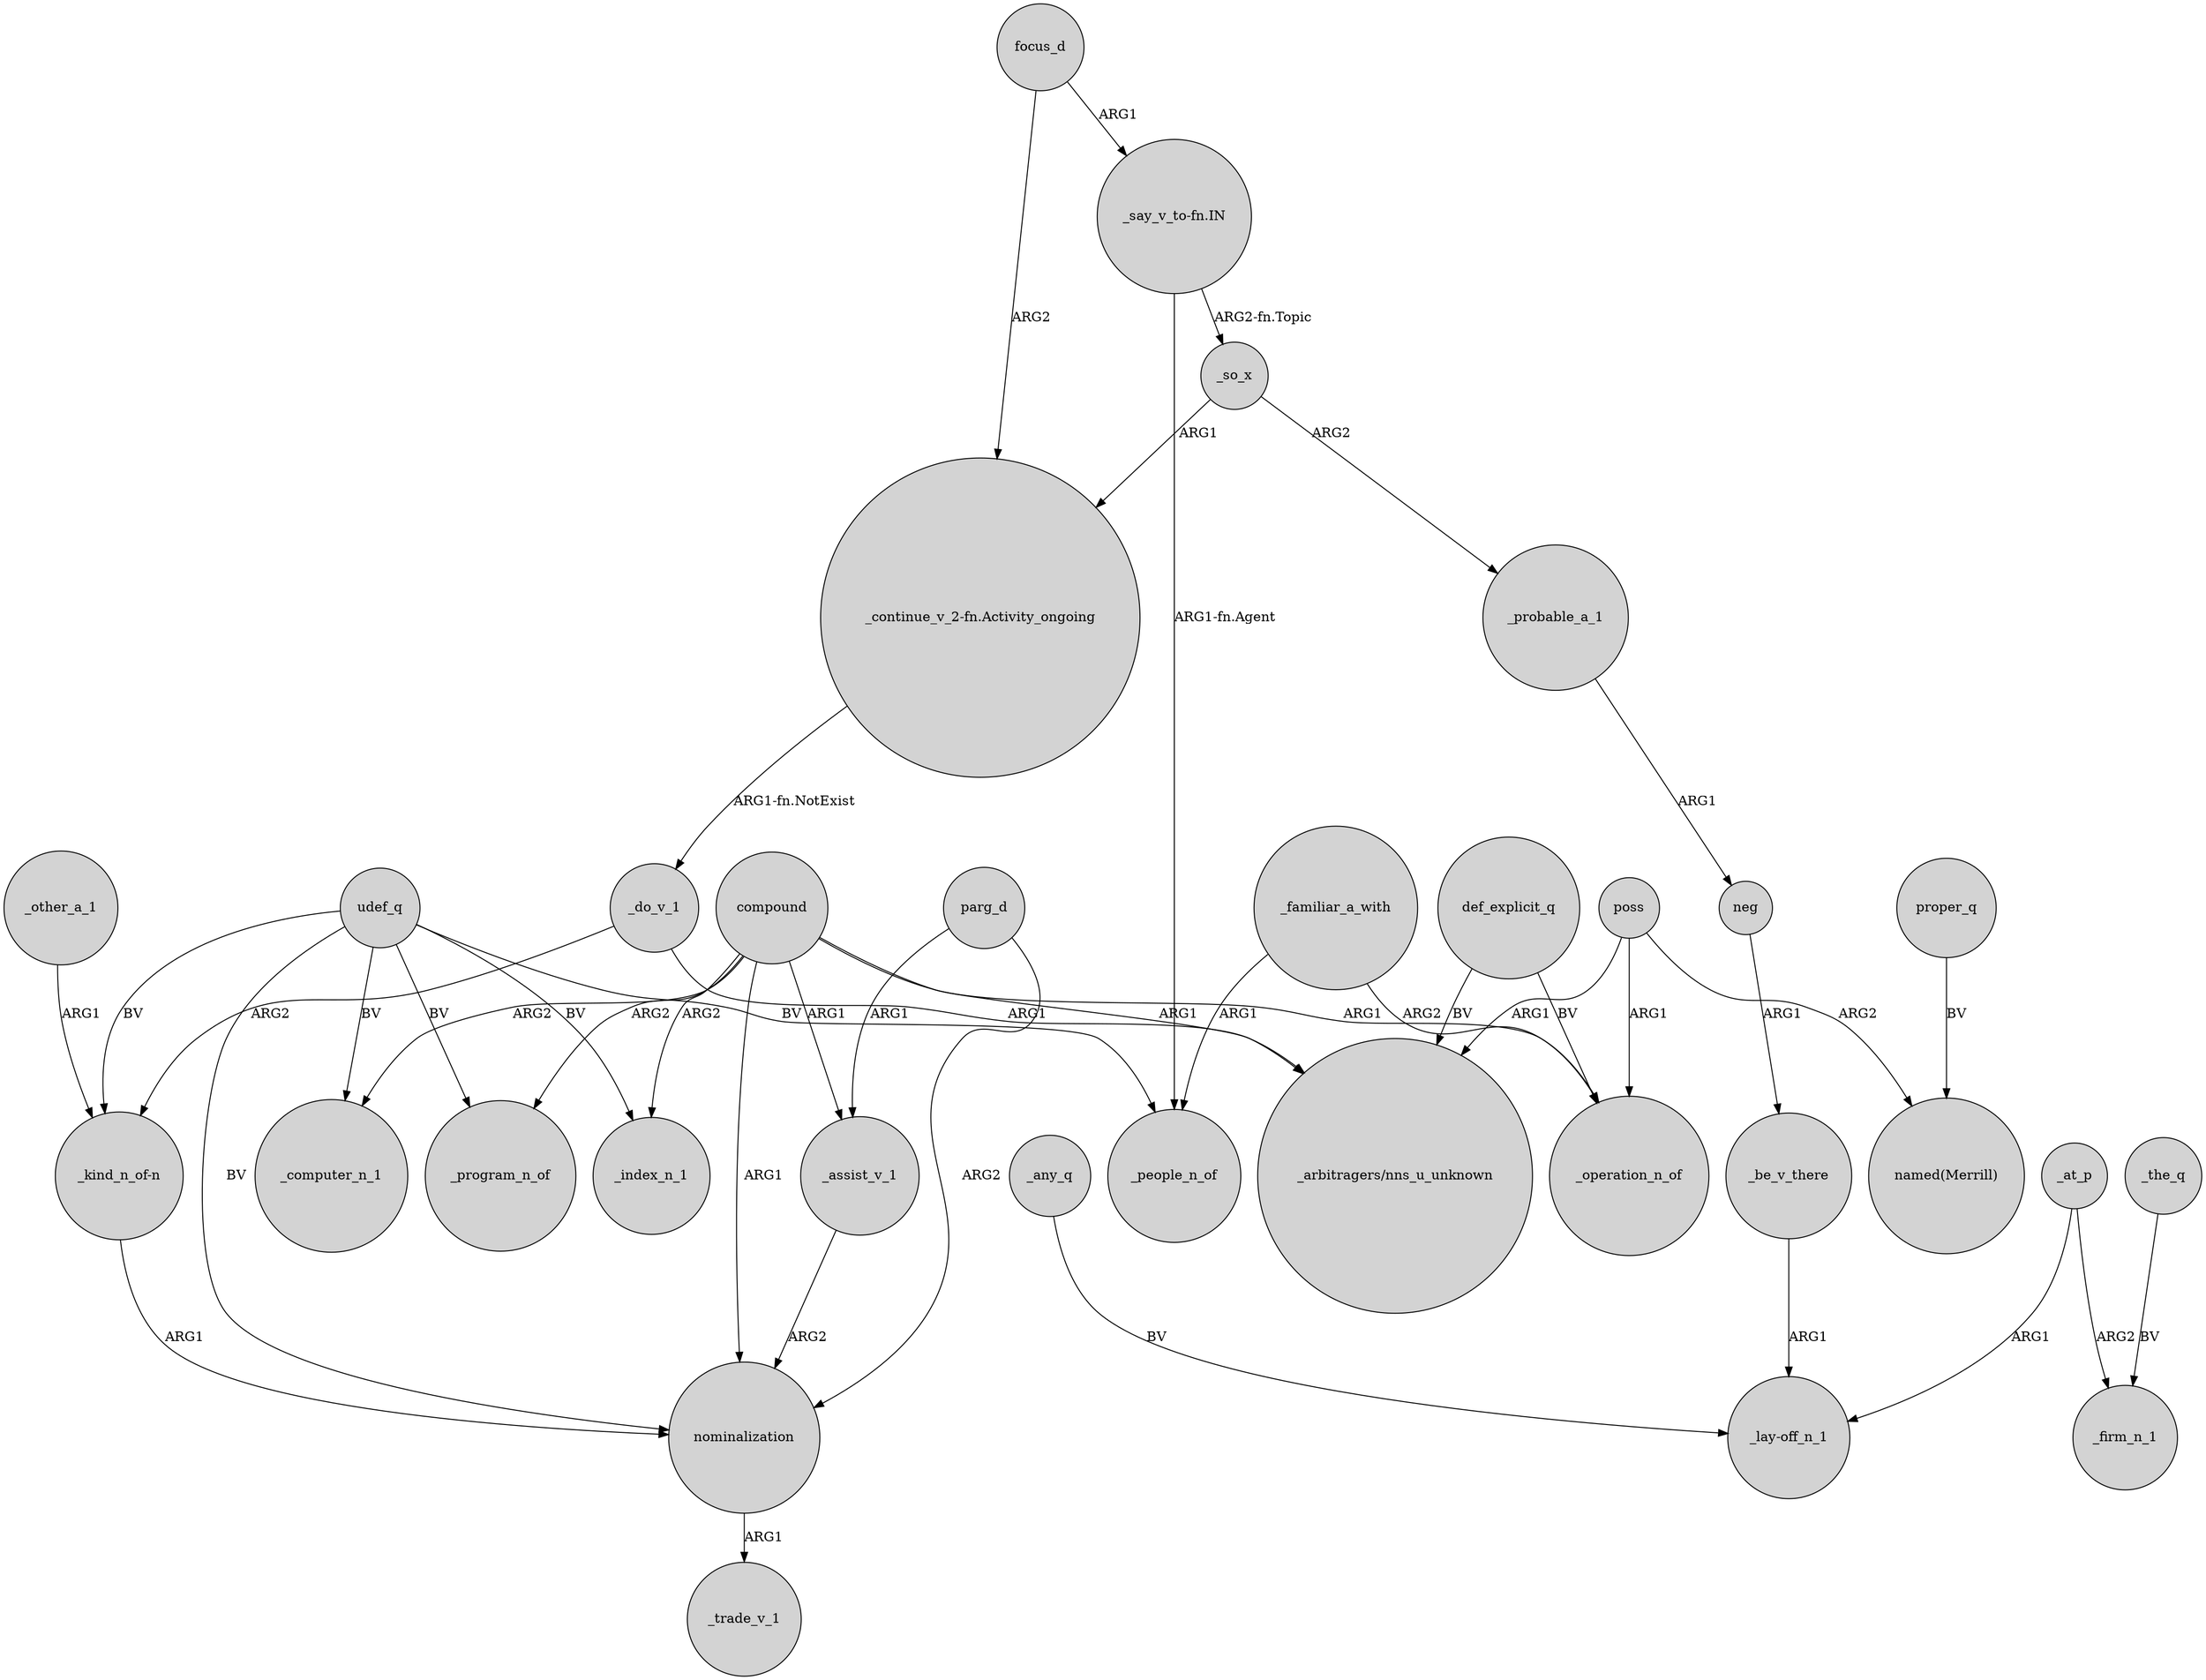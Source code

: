 digraph {
	node [shape=circle style=filled]
	focus_d -> "_continue_v_2-fn.Activity_ongoing" [label=ARG2]
	udef_q -> "_kind_n_of-n" [label=BV]
	compound -> _operation_n_of [label=ARG1]
	compound -> _program_n_of [label=ARG2]
	_do_v_1 -> "_kind_n_of-n" [label=ARG2]
	compound -> _index_n_1 [label=ARG2]
	poss -> "named(Merrill)" [label=ARG2]
	poss -> _operation_n_of [label=ARG1]
	_familiar_a_with -> _people_n_of [label=ARG1]
	parg_d -> _assist_v_1 [label=ARG1]
	_do_v_1 -> "_arbitragers/nns_u_unknown" [label=ARG1]
	"_continue_v_2-fn.Activity_ongoing" -> _do_v_1 [label="ARG1-fn.NotExist"]
	udef_q -> _program_n_of [label=BV]
	compound -> _assist_v_1 [label=ARG1]
	"_kind_n_of-n" -> nominalization [label=ARG1]
	udef_q -> _index_n_1 [label=BV]
	nominalization -> _trade_v_1 [label=ARG1]
	udef_q -> _computer_n_1 [label=BV]
	_so_x -> "_continue_v_2-fn.Activity_ongoing" [label=ARG1]
	_familiar_a_with -> _operation_n_of [label=ARG2]
	compound -> _computer_n_1 [label=ARG2]
	compound -> "_arbitragers/nns_u_unknown" [label=ARG1]
	"_say_v_to-fn.IN" -> _so_x [label="ARG2-fn.Topic"]
	def_explicit_q -> "_arbitragers/nns_u_unknown" [label=BV]
	poss -> "_arbitragers/nns_u_unknown" [label=ARG1]
	udef_q -> _people_n_of [label=BV]
	"_say_v_to-fn.IN" -> _people_n_of [label="ARG1-fn.Agent"]
	def_explicit_q -> _operation_n_of [label=BV]
	_be_v_there -> "_lay-off_n_1" [label=ARG1]
	_at_p -> "_lay-off_n_1" [label=ARG1]
	parg_d -> nominalization [label=ARG2]
	_any_q -> "_lay-off_n_1" [label=BV]
	udef_q -> nominalization [label=BV]
	_so_x -> _probable_a_1 [label=ARG2]
	_the_q -> _firm_n_1 [label=BV]
	proper_q -> "named(Merrill)" [label=BV]
	neg -> _be_v_there [label=ARG1]
	_assist_v_1 -> nominalization [label=ARG2]
	_other_a_1 -> "_kind_n_of-n" [label=ARG1]
	compound -> nominalization [label=ARG1]
	_probable_a_1 -> neg [label=ARG1]
	_at_p -> _firm_n_1 [label=ARG2]
	focus_d -> "_say_v_to-fn.IN" [label=ARG1]
}
